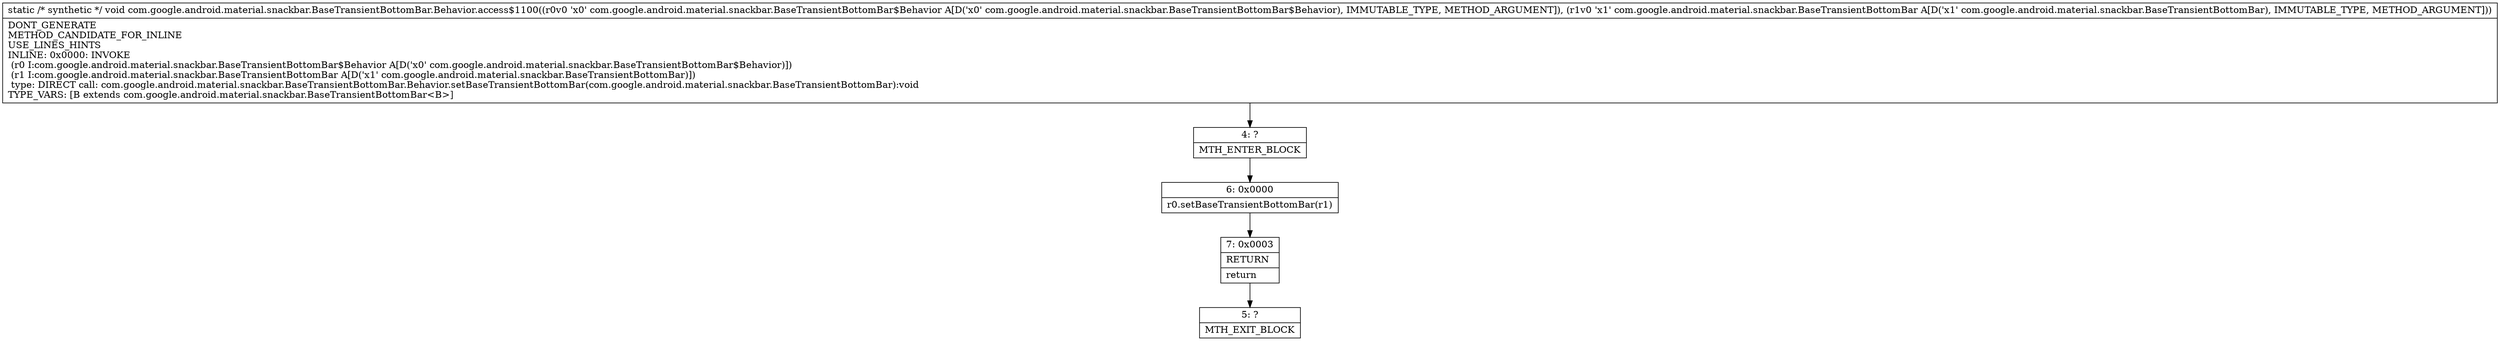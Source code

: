 digraph "CFG forcom.google.android.material.snackbar.BaseTransientBottomBar.Behavior.access$1100(Lcom\/google\/android\/material\/snackbar\/BaseTransientBottomBar$Behavior;Lcom\/google\/android\/material\/snackbar\/BaseTransientBottomBar;)V" {
Node_4 [shape=record,label="{4\:\ ?|MTH_ENTER_BLOCK\l}"];
Node_6 [shape=record,label="{6\:\ 0x0000|r0.setBaseTransientBottomBar(r1)\l}"];
Node_7 [shape=record,label="{7\:\ 0x0003|RETURN\l|return\l}"];
Node_5 [shape=record,label="{5\:\ ?|MTH_EXIT_BLOCK\l}"];
MethodNode[shape=record,label="{static \/* synthetic *\/ void com.google.android.material.snackbar.BaseTransientBottomBar.Behavior.access$1100((r0v0 'x0' com.google.android.material.snackbar.BaseTransientBottomBar$Behavior A[D('x0' com.google.android.material.snackbar.BaseTransientBottomBar$Behavior), IMMUTABLE_TYPE, METHOD_ARGUMENT]), (r1v0 'x1' com.google.android.material.snackbar.BaseTransientBottomBar A[D('x1' com.google.android.material.snackbar.BaseTransientBottomBar), IMMUTABLE_TYPE, METHOD_ARGUMENT]))  | DONT_GENERATE\lMETHOD_CANDIDATE_FOR_INLINE\lUSE_LINES_HINTS\lINLINE: 0x0000: INVOKE  \l  (r0 I:com.google.android.material.snackbar.BaseTransientBottomBar$Behavior A[D('x0' com.google.android.material.snackbar.BaseTransientBottomBar$Behavior)])\l  (r1 I:com.google.android.material.snackbar.BaseTransientBottomBar A[D('x1' com.google.android.material.snackbar.BaseTransientBottomBar)])\l type: DIRECT call: com.google.android.material.snackbar.BaseTransientBottomBar.Behavior.setBaseTransientBottomBar(com.google.android.material.snackbar.BaseTransientBottomBar):void\lTYPE_VARS: [B extends com.google.android.material.snackbar.BaseTransientBottomBar\<B\>]\l}"];
MethodNode -> Node_4;Node_4 -> Node_6;
Node_6 -> Node_7;
Node_7 -> Node_5;
}

